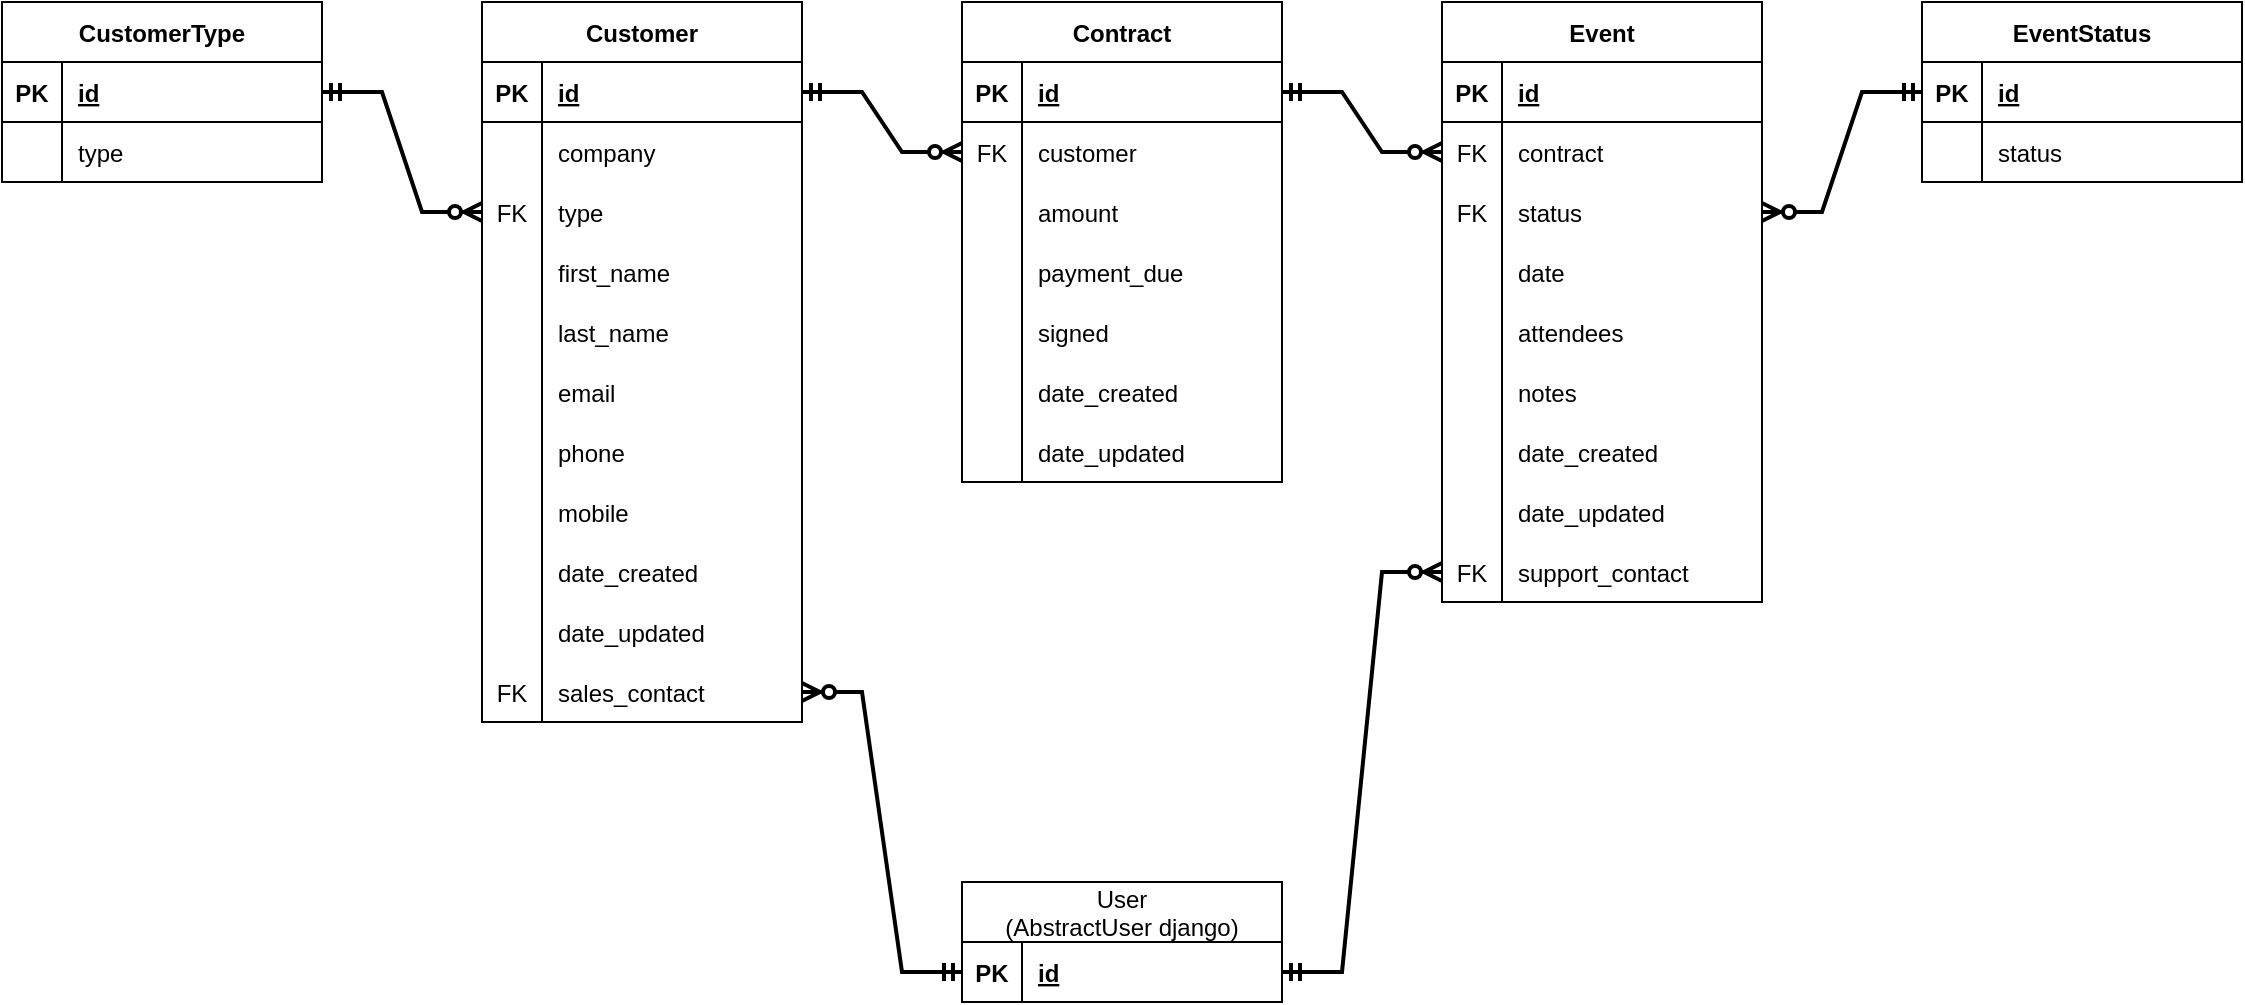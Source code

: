 <mxfile version="15.4.0" type="device"><diagram id="R2lEEEUBdFMjLlhIrx00" name="Page-1"><mxGraphModel dx="1186" dy="822" grid="1" gridSize="10" guides="1" tooltips="1" connect="1" arrows="1" fold="1" page="1" pageScale="1" pageWidth="1169" pageHeight="827" math="0" shadow="0" extFonts="Permanent Marker^https://fonts.googleapis.com/css?family=Permanent+Marker"><root><mxCell id="0"/><mxCell id="1" parent="0"/><mxCell id="C-vyLk0tnHw3VtMMgP7b-2" value="Contract" style="shape=table;startSize=30;container=1;collapsible=1;childLayout=tableLayout;fixedRows=1;rowLines=0;fontStyle=1;align=center;resizeLast=1;" parent="1" vertex="1"><mxGeometry x="520" y="120" width="160" height="240" as="geometry"/></mxCell><mxCell id="C-vyLk0tnHw3VtMMgP7b-3" value="" style="shape=partialRectangle;collapsible=0;dropTarget=0;pointerEvents=0;fillColor=none;points=[[0,0.5],[1,0.5]];portConstraint=eastwest;top=0;left=0;right=0;bottom=1;" parent="C-vyLk0tnHw3VtMMgP7b-2" vertex="1"><mxGeometry y="30" width="160" height="30" as="geometry"/></mxCell><mxCell id="C-vyLk0tnHw3VtMMgP7b-4" value="PK" style="shape=partialRectangle;overflow=hidden;connectable=0;fillColor=none;top=0;left=0;bottom=0;right=0;fontStyle=1;" parent="C-vyLk0tnHw3VtMMgP7b-3" vertex="1"><mxGeometry width="30" height="30" as="geometry"><mxRectangle width="30" height="30" as="alternateBounds"/></mxGeometry></mxCell><mxCell id="C-vyLk0tnHw3VtMMgP7b-5" value="id" style="shape=partialRectangle;overflow=hidden;connectable=0;fillColor=none;top=0;left=0;bottom=0;right=0;align=left;spacingLeft=6;fontStyle=5;" parent="C-vyLk0tnHw3VtMMgP7b-3" vertex="1"><mxGeometry x="30" width="130" height="30" as="geometry"><mxRectangle width="130" height="30" as="alternateBounds"/></mxGeometry></mxCell><mxCell id="C-vyLk0tnHw3VtMMgP7b-6" value="" style="shape=partialRectangle;collapsible=0;dropTarget=0;pointerEvents=0;fillColor=none;points=[[0,0.5],[1,0.5]];portConstraint=eastwest;top=0;left=0;right=0;bottom=0;" parent="C-vyLk0tnHw3VtMMgP7b-2" vertex="1"><mxGeometry y="60" width="160" height="30" as="geometry"/></mxCell><mxCell id="C-vyLk0tnHw3VtMMgP7b-7" value="FK" style="shape=partialRectangle;overflow=hidden;connectable=0;fillColor=none;top=0;left=0;bottom=0;right=0;" parent="C-vyLk0tnHw3VtMMgP7b-6" vertex="1"><mxGeometry width="30" height="30" as="geometry"><mxRectangle width="30" height="30" as="alternateBounds"/></mxGeometry></mxCell><mxCell id="C-vyLk0tnHw3VtMMgP7b-8" value="customer" style="shape=partialRectangle;overflow=hidden;connectable=0;fillColor=none;top=0;left=0;bottom=0;right=0;align=left;spacingLeft=6;" parent="C-vyLk0tnHw3VtMMgP7b-6" vertex="1"><mxGeometry x="30" width="130" height="30" as="geometry"><mxRectangle width="130" height="30" as="alternateBounds"/></mxGeometry></mxCell><mxCell id="tV1BP_2BEWwwHlIVMUiK-55" style="shape=partialRectangle;collapsible=0;dropTarget=0;pointerEvents=0;fillColor=none;points=[[0,0.5],[1,0.5]];portConstraint=eastwest;top=0;left=0;right=0;bottom=0;" parent="C-vyLk0tnHw3VtMMgP7b-2" vertex="1"><mxGeometry y="90" width="160" height="30" as="geometry"/></mxCell><mxCell id="tV1BP_2BEWwwHlIVMUiK-56" style="shape=partialRectangle;overflow=hidden;connectable=0;fillColor=none;top=0;left=0;bottom=0;right=0;" parent="tV1BP_2BEWwwHlIVMUiK-55" vertex="1"><mxGeometry width="30" height="30" as="geometry"><mxRectangle width="30" height="30" as="alternateBounds"/></mxGeometry></mxCell><mxCell id="tV1BP_2BEWwwHlIVMUiK-57" value="amount" style="shape=partialRectangle;overflow=hidden;connectable=0;fillColor=none;top=0;left=0;bottom=0;right=0;align=left;spacingLeft=6;" parent="tV1BP_2BEWwwHlIVMUiK-55" vertex="1"><mxGeometry x="30" width="130" height="30" as="geometry"><mxRectangle width="130" height="30" as="alternateBounds"/></mxGeometry></mxCell><mxCell id="tV1BP_2BEWwwHlIVMUiK-52" style="shape=partialRectangle;collapsible=0;dropTarget=0;pointerEvents=0;fillColor=none;points=[[0,0.5],[1,0.5]];portConstraint=eastwest;top=0;left=0;right=0;bottom=0;" parent="C-vyLk0tnHw3VtMMgP7b-2" vertex="1"><mxGeometry y="120" width="160" height="30" as="geometry"/></mxCell><mxCell id="tV1BP_2BEWwwHlIVMUiK-53" style="shape=partialRectangle;overflow=hidden;connectable=0;fillColor=none;top=0;left=0;bottom=0;right=0;" parent="tV1BP_2BEWwwHlIVMUiK-52" vertex="1"><mxGeometry width="30" height="30" as="geometry"><mxRectangle width="30" height="30" as="alternateBounds"/></mxGeometry></mxCell><mxCell id="tV1BP_2BEWwwHlIVMUiK-54" value="payment_due" style="shape=partialRectangle;overflow=hidden;connectable=0;fillColor=none;top=0;left=0;bottom=0;right=0;align=left;spacingLeft=6;" parent="tV1BP_2BEWwwHlIVMUiK-52" vertex="1"><mxGeometry x="30" width="130" height="30" as="geometry"><mxRectangle width="130" height="30" as="alternateBounds"/></mxGeometry></mxCell><mxCell id="tV1BP_2BEWwwHlIVMUiK-58" style="shape=partialRectangle;collapsible=0;dropTarget=0;pointerEvents=0;fillColor=none;points=[[0,0.5],[1,0.5]];portConstraint=eastwest;top=0;left=0;right=0;bottom=0;" parent="C-vyLk0tnHw3VtMMgP7b-2" vertex="1"><mxGeometry y="150" width="160" height="30" as="geometry"/></mxCell><mxCell id="tV1BP_2BEWwwHlIVMUiK-59" style="shape=partialRectangle;overflow=hidden;connectable=0;fillColor=none;top=0;left=0;bottom=0;right=0;" parent="tV1BP_2BEWwwHlIVMUiK-58" vertex="1"><mxGeometry width="30" height="30" as="geometry"><mxRectangle width="30" height="30" as="alternateBounds"/></mxGeometry></mxCell><mxCell id="tV1BP_2BEWwwHlIVMUiK-60" value="signed" style="shape=partialRectangle;overflow=hidden;connectable=0;fillColor=none;top=0;left=0;bottom=0;right=0;align=left;spacingLeft=6;" parent="tV1BP_2BEWwwHlIVMUiK-58" vertex="1"><mxGeometry x="30" width="130" height="30" as="geometry"><mxRectangle width="130" height="30" as="alternateBounds"/></mxGeometry></mxCell><mxCell id="tV1BP_2BEWwwHlIVMUiK-49" style="shape=partialRectangle;collapsible=0;dropTarget=0;pointerEvents=0;fillColor=none;points=[[0,0.5],[1,0.5]];portConstraint=eastwest;top=0;left=0;right=0;bottom=0;" parent="C-vyLk0tnHw3VtMMgP7b-2" vertex="1"><mxGeometry y="180" width="160" height="30" as="geometry"/></mxCell><mxCell id="tV1BP_2BEWwwHlIVMUiK-50" style="shape=partialRectangle;overflow=hidden;connectable=0;fillColor=none;top=0;left=0;bottom=0;right=0;" parent="tV1BP_2BEWwwHlIVMUiK-49" vertex="1"><mxGeometry width="30" height="30" as="geometry"><mxRectangle width="30" height="30" as="alternateBounds"/></mxGeometry></mxCell><mxCell id="tV1BP_2BEWwwHlIVMUiK-51" value="date_created" style="shape=partialRectangle;overflow=hidden;connectable=0;fillColor=none;top=0;left=0;bottom=0;right=0;align=left;spacingLeft=6;" parent="tV1BP_2BEWwwHlIVMUiK-49" vertex="1"><mxGeometry x="30" width="130" height="30" as="geometry"><mxRectangle width="130" height="30" as="alternateBounds"/></mxGeometry></mxCell><mxCell id="tV1BP_2BEWwwHlIVMUiK-46" style="shape=partialRectangle;collapsible=0;dropTarget=0;pointerEvents=0;fillColor=none;points=[[0,0.5],[1,0.5]];portConstraint=eastwest;top=0;left=0;right=0;bottom=0;" parent="C-vyLk0tnHw3VtMMgP7b-2" vertex="1"><mxGeometry y="210" width="160" height="30" as="geometry"/></mxCell><mxCell id="tV1BP_2BEWwwHlIVMUiK-47" style="shape=partialRectangle;overflow=hidden;connectable=0;fillColor=none;top=0;left=0;bottom=0;right=0;" parent="tV1BP_2BEWwwHlIVMUiK-46" vertex="1"><mxGeometry width="30" height="30" as="geometry"><mxRectangle width="30" height="30" as="alternateBounds"/></mxGeometry></mxCell><mxCell id="tV1BP_2BEWwwHlIVMUiK-48" value="date_updated" style="shape=partialRectangle;overflow=hidden;connectable=0;fillColor=none;top=0;left=0;bottom=0;right=0;align=left;spacingLeft=6;" parent="tV1BP_2BEWwwHlIVMUiK-46" vertex="1"><mxGeometry x="30" width="130" height="30" as="geometry"><mxRectangle width="130" height="30" as="alternateBounds"/></mxGeometry></mxCell><mxCell id="C-vyLk0tnHw3VtMMgP7b-13" value="Event" style="shape=table;startSize=30;container=1;collapsible=1;childLayout=tableLayout;fixedRows=1;rowLines=0;fontStyle=1;align=center;resizeLast=1;" parent="1" vertex="1"><mxGeometry x="760" y="120" width="160" height="300" as="geometry"/></mxCell><mxCell id="C-vyLk0tnHw3VtMMgP7b-14" value="" style="shape=partialRectangle;collapsible=0;dropTarget=0;pointerEvents=0;fillColor=none;points=[[0,0.5],[1,0.5]];portConstraint=eastwest;top=0;left=0;right=0;bottom=1;" parent="C-vyLk0tnHw3VtMMgP7b-13" vertex="1"><mxGeometry y="30" width="160" height="30" as="geometry"/></mxCell><mxCell id="C-vyLk0tnHw3VtMMgP7b-15" value="PK" style="shape=partialRectangle;overflow=hidden;connectable=0;fillColor=none;top=0;left=0;bottom=0;right=0;fontStyle=1;" parent="C-vyLk0tnHw3VtMMgP7b-14" vertex="1"><mxGeometry width="30" height="30" as="geometry"><mxRectangle width="30" height="30" as="alternateBounds"/></mxGeometry></mxCell><mxCell id="C-vyLk0tnHw3VtMMgP7b-16" value="id" style="shape=partialRectangle;overflow=hidden;connectable=0;fillColor=none;top=0;left=0;bottom=0;right=0;align=left;spacingLeft=6;fontStyle=5;" parent="C-vyLk0tnHw3VtMMgP7b-14" vertex="1"><mxGeometry x="30" width="130" height="30" as="geometry"><mxRectangle width="130" height="30" as="alternateBounds"/></mxGeometry></mxCell><mxCell id="tV1BP_2BEWwwHlIVMUiK-76" style="shape=partialRectangle;collapsible=0;dropTarget=0;pointerEvents=0;fillColor=none;points=[[0,0.5],[1,0.5]];portConstraint=eastwest;top=0;left=0;right=0;bottom=0;" parent="C-vyLk0tnHw3VtMMgP7b-13" vertex="1"><mxGeometry y="60" width="160" height="30" as="geometry"/></mxCell><mxCell id="tV1BP_2BEWwwHlIVMUiK-77" value="FK" style="shape=partialRectangle;overflow=hidden;connectable=0;fillColor=none;top=0;left=0;bottom=0;right=0;" parent="tV1BP_2BEWwwHlIVMUiK-76" vertex="1"><mxGeometry width="30" height="30" as="geometry"><mxRectangle width="30" height="30" as="alternateBounds"/></mxGeometry></mxCell><mxCell id="tV1BP_2BEWwwHlIVMUiK-78" value="contract" style="shape=partialRectangle;overflow=hidden;connectable=0;fillColor=none;top=0;left=0;bottom=0;right=0;align=left;spacingLeft=6;" parent="tV1BP_2BEWwwHlIVMUiK-76" vertex="1"><mxGeometry x="30" width="130" height="30" as="geometry"><mxRectangle width="130" height="30" as="alternateBounds"/></mxGeometry></mxCell><mxCell id="tV1BP_2BEWwwHlIVMUiK-98" style="shape=partialRectangle;collapsible=0;dropTarget=0;pointerEvents=0;fillColor=none;points=[[0,0.5],[1,0.5]];portConstraint=eastwest;top=0;left=0;right=0;bottom=0;" parent="C-vyLk0tnHw3VtMMgP7b-13" vertex="1"><mxGeometry y="90" width="160" height="30" as="geometry"/></mxCell><mxCell id="tV1BP_2BEWwwHlIVMUiK-99" value="FK" style="shape=partialRectangle;overflow=hidden;connectable=0;fillColor=none;top=0;left=0;bottom=0;right=0;" parent="tV1BP_2BEWwwHlIVMUiK-98" vertex="1"><mxGeometry width="30" height="30" as="geometry"><mxRectangle width="30" height="30" as="alternateBounds"/></mxGeometry></mxCell><mxCell id="tV1BP_2BEWwwHlIVMUiK-100" value="status" style="shape=partialRectangle;overflow=hidden;connectable=0;fillColor=none;top=0;left=0;bottom=0;right=0;align=left;spacingLeft=6;" parent="tV1BP_2BEWwwHlIVMUiK-98" vertex="1"><mxGeometry x="30" width="130" height="30" as="geometry"><mxRectangle width="130" height="30" as="alternateBounds"/></mxGeometry></mxCell><mxCell id="tV1BP_2BEWwwHlIVMUiK-73" style="shape=partialRectangle;collapsible=0;dropTarget=0;pointerEvents=0;fillColor=none;points=[[0,0.5],[1,0.5]];portConstraint=eastwest;top=0;left=0;right=0;bottom=0;" parent="C-vyLk0tnHw3VtMMgP7b-13" vertex="1"><mxGeometry y="120" width="160" height="30" as="geometry"/></mxCell><mxCell id="tV1BP_2BEWwwHlIVMUiK-74" style="shape=partialRectangle;overflow=hidden;connectable=0;fillColor=none;top=0;left=0;bottom=0;right=0;" parent="tV1BP_2BEWwwHlIVMUiK-73" vertex="1"><mxGeometry width="30" height="30" as="geometry"><mxRectangle width="30" height="30" as="alternateBounds"/></mxGeometry></mxCell><mxCell id="tV1BP_2BEWwwHlIVMUiK-75" value="date" style="shape=partialRectangle;overflow=hidden;connectable=0;fillColor=none;top=0;left=0;bottom=0;right=0;align=left;spacingLeft=6;" parent="tV1BP_2BEWwwHlIVMUiK-73" vertex="1"><mxGeometry x="30" width="130" height="30" as="geometry"><mxRectangle width="130" height="30" as="alternateBounds"/></mxGeometry></mxCell><mxCell id="tV1BP_2BEWwwHlIVMUiK-70" style="shape=partialRectangle;collapsible=0;dropTarget=0;pointerEvents=0;fillColor=none;points=[[0,0.5],[1,0.5]];portConstraint=eastwest;top=0;left=0;right=0;bottom=0;" parent="C-vyLk0tnHw3VtMMgP7b-13" vertex="1"><mxGeometry y="150" width="160" height="30" as="geometry"/></mxCell><mxCell id="tV1BP_2BEWwwHlIVMUiK-71" style="shape=partialRectangle;overflow=hidden;connectable=0;fillColor=none;top=0;left=0;bottom=0;right=0;" parent="tV1BP_2BEWwwHlIVMUiK-70" vertex="1"><mxGeometry width="30" height="30" as="geometry"><mxRectangle width="30" height="30" as="alternateBounds"/></mxGeometry></mxCell><mxCell id="tV1BP_2BEWwwHlIVMUiK-72" value="attendees" style="shape=partialRectangle;overflow=hidden;connectable=0;fillColor=none;top=0;left=0;bottom=0;right=0;align=left;spacingLeft=6;" parent="tV1BP_2BEWwwHlIVMUiK-70" vertex="1"><mxGeometry x="30" width="130" height="30" as="geometry"><mxRectangle width="130" height="30" as="alternateBounds"/></mxGeometry></mxCell><mxCell id="tV1BP_2BEWwwHlIVMUiK-67" style="shape=partialRectangle;collapsible=0;dropTarget=0;pointerEvents=0;fillColor=none;points=[[0,0.5],[1,0.5]];portConstraint=eastwest;top=0;left=0;right=0;bottom=0;" parent="C-vyLk0tnHw3VtMMgP7b-13" vertex="1"><mxGeometry y="180" width="160" height="30" as="geometry"/></mxCell><mxCell id="tV1BP_2BEWwwHlIVMUiK-68" style="shape=partialRectangle;overflow=hidden;connectable=0;fillColor=none;top=0;left=0;bottom=0;right=0;" parent="tV1BP_2BEWwwHlIVMUiK-67" vertex="1"><mxGeometry width="30" height="30" as="geometry"><mxRectangle width="30" height="30" as="alternateBounds"/></mxGeometry></mxCell><mxCell id="tV1BP_2BEWwwHlIVMUiK-69" value="notes" style="shape=partialRectangle;overflow=hidden;connectable=0;fillColor=none;top=0;left=0;bottom=0;right=0;align=left;spacingLeft=6;" parent="tV1BP_2BEWwwHlIVMUiK-67" vertex="1"><mxGeometry x="30" width="130" height="30" as="geometry"><mxRectangle width="130" height="30" as="alternateBounds"/></mxGeometry></mxCell><mxCell id="tV1BP_2BEWwwHlIVMUiK-64" style="shape=partialRectangle;collapsible=0;dropTarget=0;pointerEvents=0;fillColor=none;points=[[0,0.5],[1,0.5]];portConstraint=eastwest;top=0;left=0;right=0;bottom=0;" parent="C-vyLk0tnHw3VtMMgP7b-13" vertex="1"><mxGeometry y="210" width="160" height="30" as="geometry"/></mxCell><mxCell id="tV1BP_2BEWwwHlIVMUiK-65" style="shape=partialRectangle;overflow=hidden;connectable=0;fillColor=none;top=0;left=0;bottom=0;right=0;" parent="tV1BP_2BEWwwHlIVMUiK-64" vertex="1"><mxGeometry width="30" height="30" as="geometry"><mxRectangle width="30" height="30" as="alternateBounds"/></mxGeometry></mxCell><mxCell id="tV1BP_2BEWwwHlIVMUiK-66" value="date_created" style="shape=partialRectangle;overflow=hidden;connectable=0;fillColor=none;top=0;left=0;bottom=0;right=0;align=left;spacingLeft=6;" parent="tV1BP_2BEWwwHlIVMUiK-64" vertex="1"><mxGeometry x="30" width="130" height="30" as="geometry"><mxRectangle width="130" height="30" as="alternateBounds"/></mxGeometry></mxCell><mxCell id="tV1BP_2BEWwwHlIVMUiK-61" style="shape=partialRectangle;collapsible=0;dropTarget=0;pointerEvents=0;fillColor=none;points=[[0,0.5],[1,0.5]];portConstraint=eastwest;top=0;left=0;right=0;bottom=0;" parent="C-vyLk0tnHw3VtMMgP7b-13" vertex="1"><mxGeometry y="240" width="160" height="30" as="geometry"/></mxCell><mxCell id="tV1BP_2BEWwwHlIVMUiK-62" style="shape=partialRectangle;overflow=hidden;connectable=0;fillColor=none;top=0;left=0;bottom=0;right=0;" parent="tV1BP_2BEWwwHlIVMUiK-61" vertex="1"><mxGeometry width="30" height="30" as="geometry"><mxRectangle width="30" height="30" as="alternateBounds"/></mxGeometry></mxCell><mxCell id="tV1BP_2BEWwwHlIVMUiK-63" value="date_updated" style="shape=partialRectangle;overflow=hidden;connectable=0;fillColor=none;top=0;left=0;bottom=0;right=0;align=left;spacingLeft=6;" parent="tV1BP_2BEWwwHlIVMUiK-61" vertex="1"><mxGeometry x="30" width="130" height="30" as="geometry"><mxRectangle width="130" height="30" as="alternateBounds"/></mxGeometry></mxCell><mxCell id="C-vyLk0tnHw3VtMMgP7b-20" value="" style="shape=partialRectangle;collapsible=0;dropTarget=0;pointerEvents=0;fillColor=none;points=[[0,0.5],[1,0.5]];portConstraint=eastwest;top=0;left=0;right=0;bottom=0;" parent="C-vyLk0tnHw3VtMMgP7b-13" vertex="1"><mxGeometry y="270" width="160" height="30" as="geometry"/></mxCell><mxCell id="C-vyLk0tnHw3VtMMgP7b-21" value="FK" style="shape=partialRectangle;overflow=hidden;connectable=0;fillColor=none;top=0;left=0;bottom=0;right=0;" parent="C-vyLk0tnHw3VtMMgP7b-20" vertex="1"><mxGeometry width="30" height="30" as="geometry"><mxRectangle width="30" height="30" as="alternateBounds"/></mxGeometry></mxCell><mxCell id="C-vyLk0tnHw3VtMMgP7b-22" value="support_contact" style="shape=partialRectangle;overflow=hidden;connectable=0;fillColor=none;top=0;left=0;bottom=0;right=0;align=left;spacingLeft=6;" parent="C-vyLk0tnHw3VtMMgP7b-20" vertex="1"><mxGeometry x="30" width="130" height="30" as="geometry"><mxRectangle width="130" height="30" as="alternateBounds"/></mxGeometry></mxCell><mxCell id="C-vyLk0tnHw3VtMMgP7b-23" value="Customer" style="shape=table;startSize=30;container=1;collapsible=1;childLayout=tableLayout;fixedRows=1;rowLines=0;fontStyle=1;align=center;resizeLast=1;" parent="1" vertex="1"><mxGeometry x="280" y="120" width="160" height="360" as="geometry"/></mxCell><mxCell id="C-vyLk0tnHw3VtMMgP7b-24" value="" style="shape=partialRectangle;collapsible=0;dropTarget=0;pointerEvents=0;fillColor=none;points=[[0,0.5],[1,0.5]];portConstraint=eastwest;top=0;left=0;right=0;bottom=1;" parent="C-vyLk0tnHw3VtMMgP7b-23" vertex="1"><mxGeometry y="30" width="160" height="30" as="geometry"/></mxCell><mxCell id="C-vyLk0tnHw3VtMMgP7b-25" value="PK" style="shape=partialRectangle;overflow=hidden;connectable=0;fillColor=none;top=0;left=0;bottom=0;right=0;fontStyle=1;" parent="C-vyLk0tnHw3VtMMgP7b-24" vertex="1"><mxGeometry width="30" height="30" as="geometry"><mxRectangle width="30" height="30" as="alternateBounds"/></mxGeometry></mxCell><mxCell id="C-vyLk0tnHw3VtMMgP7b-26" value="id" style="shape=partialRectangle;overflow=hidden;connectable=0;fillColor=none;top=0;left=0;bottom=0;right=0;align=left;spacingLeft=6;fontStyle=5;" parent="C-vyLk0tnHw3VtMMgP7b-24" vertex="1"><mxGeometry x="30" width="130" height="30" as="geometry"><mxRectangle width="130" height="30" as="alternateBounds"/></mxGeometry></mxCell><mxCell id="tV1BP_2BEWwwHlIVMUiK-34" style="shape=partialRectangle;collapsible=0;dropTarget=0;pointerEvents=0;fillColor=none;points=[[0,0.5],[1,0.5]];portConstraint=eastwest;top=0;left=0;right=0;bottom=0;" parent="C-vyLk0tnHw3VtMMgP7b-23" vertex="1"><mxGeometry y="60" width="160" height="30" as="geometry"/></mxCell><mxCell id="tV1BP_2BEWwwHlIVMUiK-35" style="shape=partialRectangle;overflow=hidden;connectable=0;fillColor=none;top=0;left=0;bottom=0;right=0;" parent="tV1BP_2BEWwwHlIVMUiK-34" vertex="1"><mxGeometry width="30" height="30" as="geometry"><mxRectangle width="30" height="30" as="alternateBounds"/></mxGeometry></mxCell><mxCell id="tV1BP_2BEWwwHlIVMUiK-36" value="company" style="shape=partialRectangle;overflow=hidden;connectable=0;fillColor=none;top=0;left=0;bottom=0;right=0;align=left;spacingLeft=6;" parent="tV1BP_2BEWwwHlIVMUiK-34" vertex="1"><mxGeometry x="30" width="130" height="30" as="geometry"><mxRectangle width="130" height="30" as="alternateBounds"/></mxGeometry></mxCell><mxCell id="DWEGTz6cDbCQwqy0h5GO-8" style="shape=partialRectangle;collapsible=0;dropTarget=0;pointerEvents=0;fillColor=none;points=[[0,0.5],[1,0.5]];portConstraint=eastwest;top=0;left=0;right=0;bottom=0;" vertex="1" parent="C-vyLk0tnHw3VtMMgP7b-23"><mxGeometry y="90" width="160" height="30" as="geometry"/></mxCell><mxCell id="DWEGTz6cDbCQwqy0h5GO-9" value="FK" style="shape=partialRectangle;overflow=hidden;connectable=0;fillColor=none;top=0;left=0;bottom=0;right=0;" vertex="1" parent="DWEGTz6cDbCQwqy0h5GO-8"><mxGeometry width="30" height="30" as="geometry"><mxRectangle width="30" height="30" as="alternateBounds"/></mxGeometry></mxCell><mxCell id="DWEGTz6cDbCQwqy0h5GO-10" value="type" style="shape=partialRectangle;overflow=hidden;connectable=0;fillColor=none;top=0;left=0;bottom=0;right=0;align=left;spacingLeft=6;" vertex="1" parent="DWEGTz6cDbCQwqy0h5GO-8"><mxGeometry x="30" width="130" height="30" as="geometry"><mxRectangle width="130" height="30" as="alternateBounds"/></mxGeometry></mxCell><mxCell id="C-vyLk0tnHw3VtMMgP7b-27" value="" style="shape=partialRectangle;collapsible=0;dropTarget=0;pointerEvents=0;fillColor=none;points=[[0,0.5],[1,0.5]];portConstraint=eastwest;top=0;left=0;right=0;bottom=0;" parent="C-vyLk0tnHw3VtMMgP7b-23" vertex="1"><mxGeometry y="120" width="160" height="30" as="geometry"/></mxCell><mxCell id="C-vyLk0tnHw3VtMMgP7b-28" value="" style="shape=partialRectangle;overflow=hidden;connectable=0;fillColor=none;top=0;left=0;bottom=0;right=0;" parent="C-vyLk0tnHw3VtMMgP7b-27" vertex="1"><mxGeometry width="30" height="30" as="geometry"><mxRectangle width="30" height="30" as="alternateBounds"/></mxGeometry></mxCell><mxCell id="C-vyLk0tnHw3VtMMgP7b-29" value="first_name" style="shape=partialRectangle;overflow=hidden;connectable=0;fillColor=none;top=0;left=0;bottom=0;right=0;align=left;spacingLeft=6;" parent="C-vyLk0tnHw3VtMMgP7b-27" vertex="1"><mxGeometry x="30" width="130" height="30" as="geometry"><mxRectangle width="130" height="30" as="alternateBounds"/></mxGeometry></mxCell><mxCell id="tV1BP_2BEWwwHlIVMUiK-22" style="shape=partialRectangle;collapsible=0;dropTarget=0;pointerEvents=0;fillColor=none;points=[[0,0.5],[1,0.5]];portConstraint=eastwest;top=0;left=0;right=0;bottom=0;" parent="C-vyLk0tnHw3VtMMgP7b-23" vertex="1"><mxGeometry y="150" width="160" height="30" as="geometry"/></mxCell><mxCell id="tV1BP_2BEWwwHlIVMUiK-23" style="shape=partialRectangle;overflow=hidden;connectable=0;fillColor=none;top=0;left=0;bottom=0;right=0;" parent="tV1BP_2BEWwwHlIVMUiK-22" vertex="1"><mxGeometry width="30" height="30" as="geometry"><mxRectangle width="30" height="30" as="alternateBounds"/></mxGeometry></mxCell><mxCell id="tV1BP_2BEWwwHlIVMUiK-24" value="last_name" style="shape=partialRectangle;overflow=hidden;connectable=0;fillColor=none;top=0;left=0;bottom=0;right=0;align=left;spacingLeft=6;" parent="tV1BP_2BEWwwHlIVMUiK-22" vertex="1"><mxGeometry x="30" width="130" height="30" as="geometry"><mxRectangle width="130" height="30" as="alternateBounds"/></mxGeometry></mxCell><mxCell id="tV1BP_2BEWwwHlIVMUiK-25" style="shape=partialRectangle;collapsible=0;dropTarget=0;pointerEvents=0;fillColor=none;points=[[0,0.5],[1,0.5]];portConstraint=eastwest;top=0;left=0;right=0;bottom=0;" parent="C-vyLk0tnHw3VtMMgP7b-23" vertex="1"><mxGeometry y="180" width="160" height="30" as="geometry"/></mxCell><mxCell id="tV1BP_2BEWwwHlIVMUiK-26" style="shape=partialRectangle;overflow=hidden;connectable=0;fillColor=none;top=0;left=0;bottom=0;right=0;" parent="tV1BP_2BEWwwHlIVMUiK-25" vertex="1"><mxGeometry width="30" height="30" as="geometry"><mxRectangle width="30" height="30" as="alternateBounds"/></mxGeometry></mxCell><mxCell id="tV1BP_2BEWwwHlIVMUiK-27" value="email" style="shape=partialRectangle;overflow=hidden;connectable=0;fillColor=none;top=0;left=0;bottom=0;right=0;align=left;spacingLeft=6;" parent="tV1BP_2BEWwwHlIVMUiK-25" vertex="1"><mxGeometry x="30" width="130" height="30" as="geometry"><mxRectangle width="130" height="30" as="alternateBounds"/></mxGeometry></mxCell><mxCell id="tV1BP_2BEWwwHlIVMUiK-28" style="shape=partialRectangle;collapsible=0;dropTarget=0;pointerEvents=0;fillColor=none;points=[[0,0.5],[1,0.5]];portConstraint=eastwest;top=0;left=0;right=0;bottom=0;" parent="C-vyLk0tnHw3VtMMgP7b-23" vertex="1"><mxGeometry y="210" width="160" height="30" as="geometry"/></mxCell><mxCell id="tV1BP_2BEWwwHlIVMUiK-29" style="shape=partialRectangle;overflow=hidden;connectable=0;fillColor=none;top=0;left=0;bottom=0;right=0;" parent="tV1BP_2BEWwwHlIVMUiK-28" vertex="1"><mxGeometry width="30" height="30" as="geometry"><mxRectangle width="30" height="30" as="alternateBounds"/></mxGeometry></mxCell><mxCell id="tV1BP_2BEWwwHlIVMUiK-30" value="phone" style="shape=partialRectangle;overflow=hidden;connectable=0;fillColor=none;top=0;left=0;bottom=0;right=0;align=left;spacingLeft=6;" parent="tV1BP_2BEWwwHlIVMUiK-28" vertex="1"><mxGeometry x="30" width="130" height="30" as="geometry"><mxRectangle width="130" height="30" as="alternateBounds"/></mxGeometry></mxCell><mxCell id="tV1BP_2BEWwwHlIVMUiK-31" style="shape=partialRectangle;collapsible=0;dropTarget=0;pointerEvents=0;fillColor=none;points=[[0,0.5],[1,0.5]];portConstraint=eastwest;top=0;left=0;right=0;bottom=0;" parent="C-vyLk0tnHw3VtMMgP7b-23" vertex="1"><mxGeometry y="240" width="160" height="30" as="geometry"/></mxCell><mxCell id="tV1BP_2BEWwwHlIVMUiK-32" style="shape=partialRectangle;overflow=hidden;connectable=0;fillColor=none;top=0;left=0;bottom=0;right=0;" parent="tV1BP_2BEWwwHlIVMUiK-31" vertex="1"><mxGeometry width="30" height="30" as="geometry"><mxRectangle width="30" height="30" as="alternateBounds"/></mxGeometry></mxCell><mxCell id="tV1BP_2BEWwwHlIVMUiK-33" value="mobile" style="shape=partialRectangle;overflow=hidden;connectable=0;fillColor=none;top=0;left=0;bottom=0;right=0;align=left;spacingLeft=6;" parent="tV1BP_2BEWwwHlIVMUiK-31" vertex="1"><mxGeometry x="30" width="130" height="30" as="geometry"><mxRectangle width="130" height="30" as="alternateBounds"/></mxGeometry></mxCell><mxCell id="tV1BP_2BEWwwHlIVMUiK-37" style="shape=partialRectangle;collapsible=0;dropTarget=0;pointerEvents=0;fillColor=none;points=[[0,0.5],[1,0.5]];portConstraint=eastwest;top=0;left=0;right=0;bottom=0;" parent="C-vyLk0tnHw3VtMMgP7b-23" vertex="1"><mxGeometry y="270" width="160" height="30" as="geometry"/></mxCell><mxCell id="tV1BP_2BEWwwHlIVMUiK-38" style="shape=partialRectangle;overflow=hidden;connectable=0;fillColor=none;top=0;left=0;bottom=0;right=0;" parent="tV1BP_2BEWwwHlIVMUiK-37" vertex="1"><mxGeometry width="30" height="30" as="geometry"><mxRectangle width="30" height="30" as="alternateBounds"/></mxGeometry></mxCell><mxCell id="tV1BP_2BEWwwHlIVMUiK-39" value="date_created" style="shape=partialRectangle;overflow=hidden;connectable=0;fillColor=none;top=0;left=0;bottom=0;right=0;align=left;spacingLeft=6;" parent="tV1BP_2BEWwwHlIVMUiK-37" vertex="1"><mxGeometry x="30" width="130" height="30" as="geometry"><mxRectangle width="130" height="30" as="alternateBounds"/></mxGeometry></mxCell><mxCell id="tV1BP_2BEWwwHlIVMUiK-43" style="shape=partialRectangle;collapsible=0;dropTarget=0;pointerEvents=0;fillColor=none;points=[[0,0.5],[1,0.5]];portConstraint=eastwest;top=0;left=0;right=0;bottom=0;" parent="C-vyLk0tnHw3VtMMgP7b-23" vertex="1"><mxGeometry y="300" width="160" height="30" as="geometry"/></mxCell><mxCell id="tV1BP_2BEWwwHlIVMUiK-44" style="shape=partialRectangle;overflow=hidden;connectable=0;fillColor=none;top=0;left=0;bottom=0;right=0;" parent="tV1BP_2BEWwwHlIVMUiK-43" vertex="1"><mxGeometry width="30" height="30" as="geometry"><mxRectangle width="30" height="30" as="alternateBounds"/></mxGeometry></mxCell><mxCell id="tV1BP_2BEWwwHlIVMUiK-45" value="date_updated" style="shape=partialRectangle;overflow=hidden;connectable=0;fillColor=none;top=0;left=0;bottom=0;right=0;align=left;spacingLeft=6;" parent="tV1BP_2BEWwwHlIVMUiK-43" vertex="1"><mxGeometry x="30" width="130" height="30" as="geometry"><mxRectangle width="130" height="30" as="alternateBounds"/></mxGeometry></mxCell><mxCell id="tV1BP_2BEWwwHlIVMUiK-40" style="shape=partialRectangle;collapsible=0;dropTarget=0;pointerEvents=0;fillColor=none;points=[[0,0.5],[1,0.5]];portConstraint=eastwest;top=0;left=0;right=0;bottom=0;" parent="C-vyLk0tnHw3VtMMgP7b-23" vertex="1"><mxGeometry y="330" width="160" height="30" as="geometry"/></mxCell><mxCell id="tV1BP_2BEWwwHlIVMUiK-41" value="FK" style="shape=partialRectangle;overflow=hidden;connectable=0;fillColor=none;top=0;left=0;bottom=0;right=0;" parent="tV1BP_2BEWwwHlIVMUiK-40" vertex="1"><mxGeometry width="30" height="30" as="geometry"><mxRectangle width="30" height="30" as="alternateBounds"/></mxGeometry></mxCell><mxCell id="tV1BP_2BEWwwHlIVMUiK-42" value="sales_contact" style="shape=partialRectangle;overflow=hidden;connectable=0;fillColor=none;top=0;left=0;bottom=0;right=0;align=left;spacingLeft=6;" parent="tV1BP_2BEWwwHlIVMUiK-40" vertex="1"><mxGeometry x="30" width="130" height="30" as="geometry"><mxRectangle width="130" height="30" as="alternateBounds"/></mxGeometry></mxCell><mxCell id="tV1BP_2BEWwwHlIVMUiK-91" value="" style="fontSize=15;html=1;endArrow=ERzeroToMany;startArrow=ERmandOne;rounded=0;spacing=9;strokeWidth=2;edgeStyle=entityRelationEdgeStyle;entryX=0;entryY=0.5;entryDx=0;entryDy=0;" parent="1" source="C-vyLk0tnHw3VtMMgP7b-24" target="C-vyLk0tnHw3VtMMgP7b-6" edge="1"><mxGeometry width="100" height="100" relative="1" as="geometry"><mxPoint x="870" y="490" as="sourcePoint"/><mxPoint x="970" y="390" as="targetPoint"/></mxGeometry></mxCell><mxCell id="tV1BP_2BEWwwHlIVMUiK-104" value="" style="edgeStyle=entityRelationEdgeStyle;fontSize=12;html=1;endArrow=ERzeroToMany;startArrow=ERmandOne;rounded=0;strokeWidth=2;entryX=0;entryY=0.5;entryDx=0;entryDy=0;" parent="1" source="C-vyLk0tnHw3VtMMgP7b-3" target="tV1BP_2BEWwwHlIVMUiK-76" edge="1"><mxGeometry width="100" height="100" relative="1" as="geometry"><mxPoint x="860" y="500" as="sourcePoint"/><mxPoint x="960" y="400" as="targetPoint"/></mxGeometry></mxCell><mxCell id="tV1BP_2BEWwwHlIVMUiK-113" value="EventStatus" style="shape=table;startSize=30;container=1;collapsible=1;childLayout=tableLayout;fixedRows=1;rowLines=0;fontStyle=1;align=center;resizeLast=1;" parent="1" vertex="1"><mxGeometry x="1000" y="120" width="160" height="90" as="geometry"/></mxCell><mxCell id="tV1BP_2BEWwwHlIVMUiK-114" value="" style="shape=partialRectangle;collapsible=0;dropTarget=0;pointerEvents=0;fillColor=none;points=[[0,0.5],[1,0.5]];portConstraint=eastwest;top=0;left=0;right=0;bottom=1;" parent="tV1BP_2BEWwwHlIVMUiK-113" vertex="1"><mxGeometry y="30" width="160" height="30" as="geometry"/></mxCell><mxCell id="tV1BP_2BEWwwHlIVMUiK-115" value="PK" style="shape=partialRectangle;overflow=hidden;connectable=0;fillColor=none;top=0;left=0;bottom=0;right=0;fontStyle=1;" parent="tV1BP_2BEWwwHlIVMUiK-114" vertex="1"><mxGeometry width="30" height="30" as="geometry"><mxRectangle width="30" height="30" as="alternateBounds"/></mxGeometry></mxCell><mxCell id="tV1BP_2BEWwwHlIVMUiK-116" value="id" style="shape=partialRectangle;overflow=hidden;connectable=0;fillColor=none;top=0;left=0;bottom=0;right=0;align=left;spacingLeft=6;fontStyle=5;" parent="tV1BP_2BEWwwHlIVMUiK-114" vertex="1"><mxGeometry x="30" width="130" height="30" as="geometry"><mxRectangle width="130" height="30" as="alternateBounds"/></mxGeometry></mxCell><mxCell id="tV1BP_2BEWwwHlIVMUiK-117" value="" style="shape=partialRectangle;collapsible=0;dropTarget=0;pointerEvents=0;fillColor=none;points=[[0,0.5],[1,0.5]];portConstraint=eastwest;top=0;left=0;right=0;bottom=0;" parent="tV1BP_2BEWwwHlIVMUiK-113" vertex="1"><mxGeometry y="60" width="160" height="30" as="geometry"/></mxCell><mxCell id="tV1BP_2BEWwwHlIVMUiK-118" value="" style="shape=partialRectangle;overflow=hidden;connectable=0;fillColor=none;top=0;left=0;bottom=0;right=0;" parent="tV1BP_2BEWwwHlIVMUiK-117" vertex="1"><mxGeometry width="30" height="30" as="geometry"><mxRectangle width="30" height="30" as="alternateBounds"/></mxGeometry></mxCell><mxCell id="tV1BP_2BEWwwHlIVMUiK-119" value="status" style="shape=partialRectangle;overflow=hidden;connectable=0;fillColor=none;top=0;left=0;bottom=0;right=0;align=left;spacingLeft=6;" parent="tV1BP_2BEWwwHlIVMUiK-117" vertex="1"><mxGeometry x="30" width="130" height="30" as="geometry"><mxRectangle width="130" height="30" as="alternateBounds"/></mxGeometry></mxCell><mxCell id="DWEGTz6cDbCQwqy0h5GO-1" value="CustomerType" style="shape=table;startSize=30;container=1;collapsible=1;childLayout=tableLayout;fixedRows=1;rowLines=0;fontStyle=1;align=center;resizeLast=1;" vertex="1" parent="1"><mxGeometry x="40" y="120" width="160" height="90" as="geometry"/></mxCell><mxCell id="DWEGTz6cDbCQwqy0h5GO-2" value="" style="shape=partialRectangle;collapsible=0;dropTarget=0;pointerEvents=0;fillColor=none;points=[[0,0.5],[1,0.5]];portConstraint=eastwest;top=0;left=0;right=0;bottom=1;" vertex="1" parent="DWEGTz6cDbCQwqy0h5GO-1"><mxGeometry y="30" width="160" height="30" as="geometry"/></mxCell><mxCell id="DWEGTz6cDbCQwqy0h5GO-3" value="PK" style="shape=partialRectangle;overflow=hidden;connectable=0;fillColor=none;top=0;left=0;bottom=0;right=0;fontStyle=1;" vertex="1" parent="DWEGTz6cDbCQwqy0h5GO-2"><mxGeometry width="30" height="30" as="geometry"><mxRectangle width="30" height="30" as="alternateBounds"/></mxGeometry></mxCell><mxCell id="DWEGTz6cDbCQwqy0h5GO-4" value="id" style="shape=partialRectangle;overflow=hidden;connectable=0;fillColor=none;top=0;left=0;bottom=0;right=0;align=left;spacingLeft=6;fontStyle=5;" vertex="1" parent="DWEGTz6cDbCQwqy0h5GO-2"><mxGeometry x="30" width="130" height="30" as="geometry"><mxRectangle width="130" height="30" as="alternateBounds"/></mxGeometry></mxCell><mxCell id="DWEGTz6cDbCQwqy0h5GO-5" value="" style="shape=partialRectangle;collapsible=0;dropTarget=0;pointerEvents=0;fillColor=none;points=[[0,0.5],[1,0.5]];portConstraint=eastwest;top=0;left=0;right=0;bottom=0;" vertex="1" parent="DWEGTz6cDbCQwqy0h5GO-1"><mxGeometry y="60" width="160" height="30" as="geometry"/></mxCell><mxCell id="DWEGTz6cDbCQwqy0h5GO-6" value="" style="shape=partialRectangle;overflow=hidden;connectable=0;fillColor=none;top=0;left=0;bottom=0;right=0;" vertex="1" parent="DWEGTz6cDbCQwqy0h5GO-5"><mxGeometry width="30" height="30" as="geometry"><mxRectangle width="30" height="30" as="alternateBounds"/></mxGeometry></mxCell><mxCell id="DWEGTz6cDbCQwqy0h5GO-7" value="type" style="shape=partialRectangle;overflow=hidden;connectable=0;fillColor=none;top=0;left=0;bottom=0;right=0;align=left;spacingLeft=6;" vertex="1" parent="DWEGTz6cDbCQwqy0h5GO-5"><mxGeometry x="30" width="130" height="30" as="geometry"><mxRectangle width="130" height="30" as="alternateBounds"/></mxGeometry></mxCell><mxCell id="DWEGTz6cDbCQwqy0h5GO-12" value="" style="fontSize=15;html=1;endArrow=ERzeroToMany;startArrow=ERmandOne;rounded=0;spacing=9;strokeWidth=2;edgeStyle=entityRelationEdgeStyle;exitX=1;exitY=0.5;exitDx=0;exitDy=0;" edge="1" parent="1" source="DWEGTz6cDbCQwqy0h5GO-2" target="DWEGTz6cDbCQwqy0h5GO-8"><mxGeometry width="100" height="100" relative="1" as="geometry"><mxPoint x="300" y="165" as="sourcePoint"/><mxPoint x="390" y="60" as="targetPoint"/></mxGeometry></mxCell><mxCell id="DWEGTz6cDbCQwqy0h5GO-13" value="" style="fontSize=15;html=1;endArrow=ERzeroToMany;startArrow=ERmandOne;rounded=0;spacing=9;strokeWidth=2;edgeStyle=entityRelationEdgeStyle;" edge="1" parent="1" source="tV1BP_2BEWwwHlIVMUiK-114" target="tV1BP_2BEWwwHlIVMUiK-98"><mxGeometry width="100" height="100" relative="1" as="geometry"><mxPoint x="670" y="365" as="sourcePoint"/><mxPoint x="760" y="260" as="targetPoint"/></mxGeometry></mxCell><mxCell id="DWEGTz6cDbCQwqy0h5GO-14" value="User&#10;(AbstractUser django)" style="shape=table;startSize=30;container=1;collapsible=1;childLayout=tableLayout;fixedRows=1;rowLines=0;fontStyle=0;align=center;resizeLast=1;" vertex="1" parent="1"><mxGeometry x="520" y="560" width="160" height="60" as="geometry"/></mxCell><mxCell id="DWEGTz6cDbCQwqy0h5GO-15" value="" style="shape=partialRectangle;collapsible=0;dropTarget=0;pointerEvents=0;fillColor=none;points=[[0,0.5],[1,0.5]];portConstraint=eastwest;top=0;left=0;right=0;bottom=1;" vertex="1" parent="DWEGTz6cDbCQwqy0h5GO-14"><mxGeometry y="30" width="160" height="30" as="geometry"/></mxCell><mxCell id="DWEGTz6cDbCQwqy0h5GO-16" value="PK" style="shape=partialRectangle;overflow=hidden;connectable=0;fillColor=none;top=0;left=0;bottom=0;right=0;fontStyle=1;" vertex="1" parent="DWEGTz6cDbCQwqy0h5GO-15"><mxGeometry width="30" height="30" as="geometry"><mxRectangle width="30" height="30" as="alternateBounds"/></mxGeometry></mxCell><mxCell id="DWEGTz6cDbCQwqy0h5GO-17" value="id" style="shape=partialRectangle;overflow=hidden;connectable=0;fillColor=none;top=0;left=0;bottom=0;right=0;align=left;spacingLeft=6;fontStyle=5;" vertex="1" parent="DWEGTz6cDbCQwqy0h5GO-15"><mxGeometry x="30" width="130" height="30" as="geometry"><mxRectangle width="130" height="30" as="alternateBounds"/></mxGeometry></mxCell><mxCell id="DWEGTz6cDbCQwqy0h5GO-24" value="" style="fontSize=15;html=1;endArrow=ERzeroToMany;startArrow=ERmandOne;rounded=0;spacing=9;strokeWidth=2;edgeStyle=entityRelationEdgeStyle;exitX=0;exitY=0.5;exitDx=0;exitDy=0;" edge="1" parent="1" source="DWEGTz6cDbCQwqy0h5GO-15" target="tV1BP_2BEWwwHlIVMUiK-40"><mxGeometry width="100" height="100" relative="1" as="geometry"><mxPoint x="380" y="520" as="sourcePoint"/><mxPoint x="530" y="250" as="targetPoint"/></mxGeometry></mxCell><mxCell id="DWEGTz6cDbCQwqy0h5GO-25" value="" style="fontSize=15;html=1;endArrow=ERzeroToMany;startArrow=ERmandOne;rounded=0;spacing=9;strokeWidth=2;edgeStyle=entityRelationEdgeStyle;exitX=1;exitY=0.5;exitDx=0;exitDy=0;" edge="1" parent="1" source="DWEGTz6cDbCQwqy0h5GO-15" target="C-vyLk0tnHw3VtMMgP7b-20"><mxGeometry width="100" height="100" relative="1" as="geometry"><mxPoint x="530" y="615" as="sourcePoint"/><mxPoint x="450" y="475" as="targetPoint"/></mxGeometry></mxCell></root></mxGraphModel></diagram></mxfile>